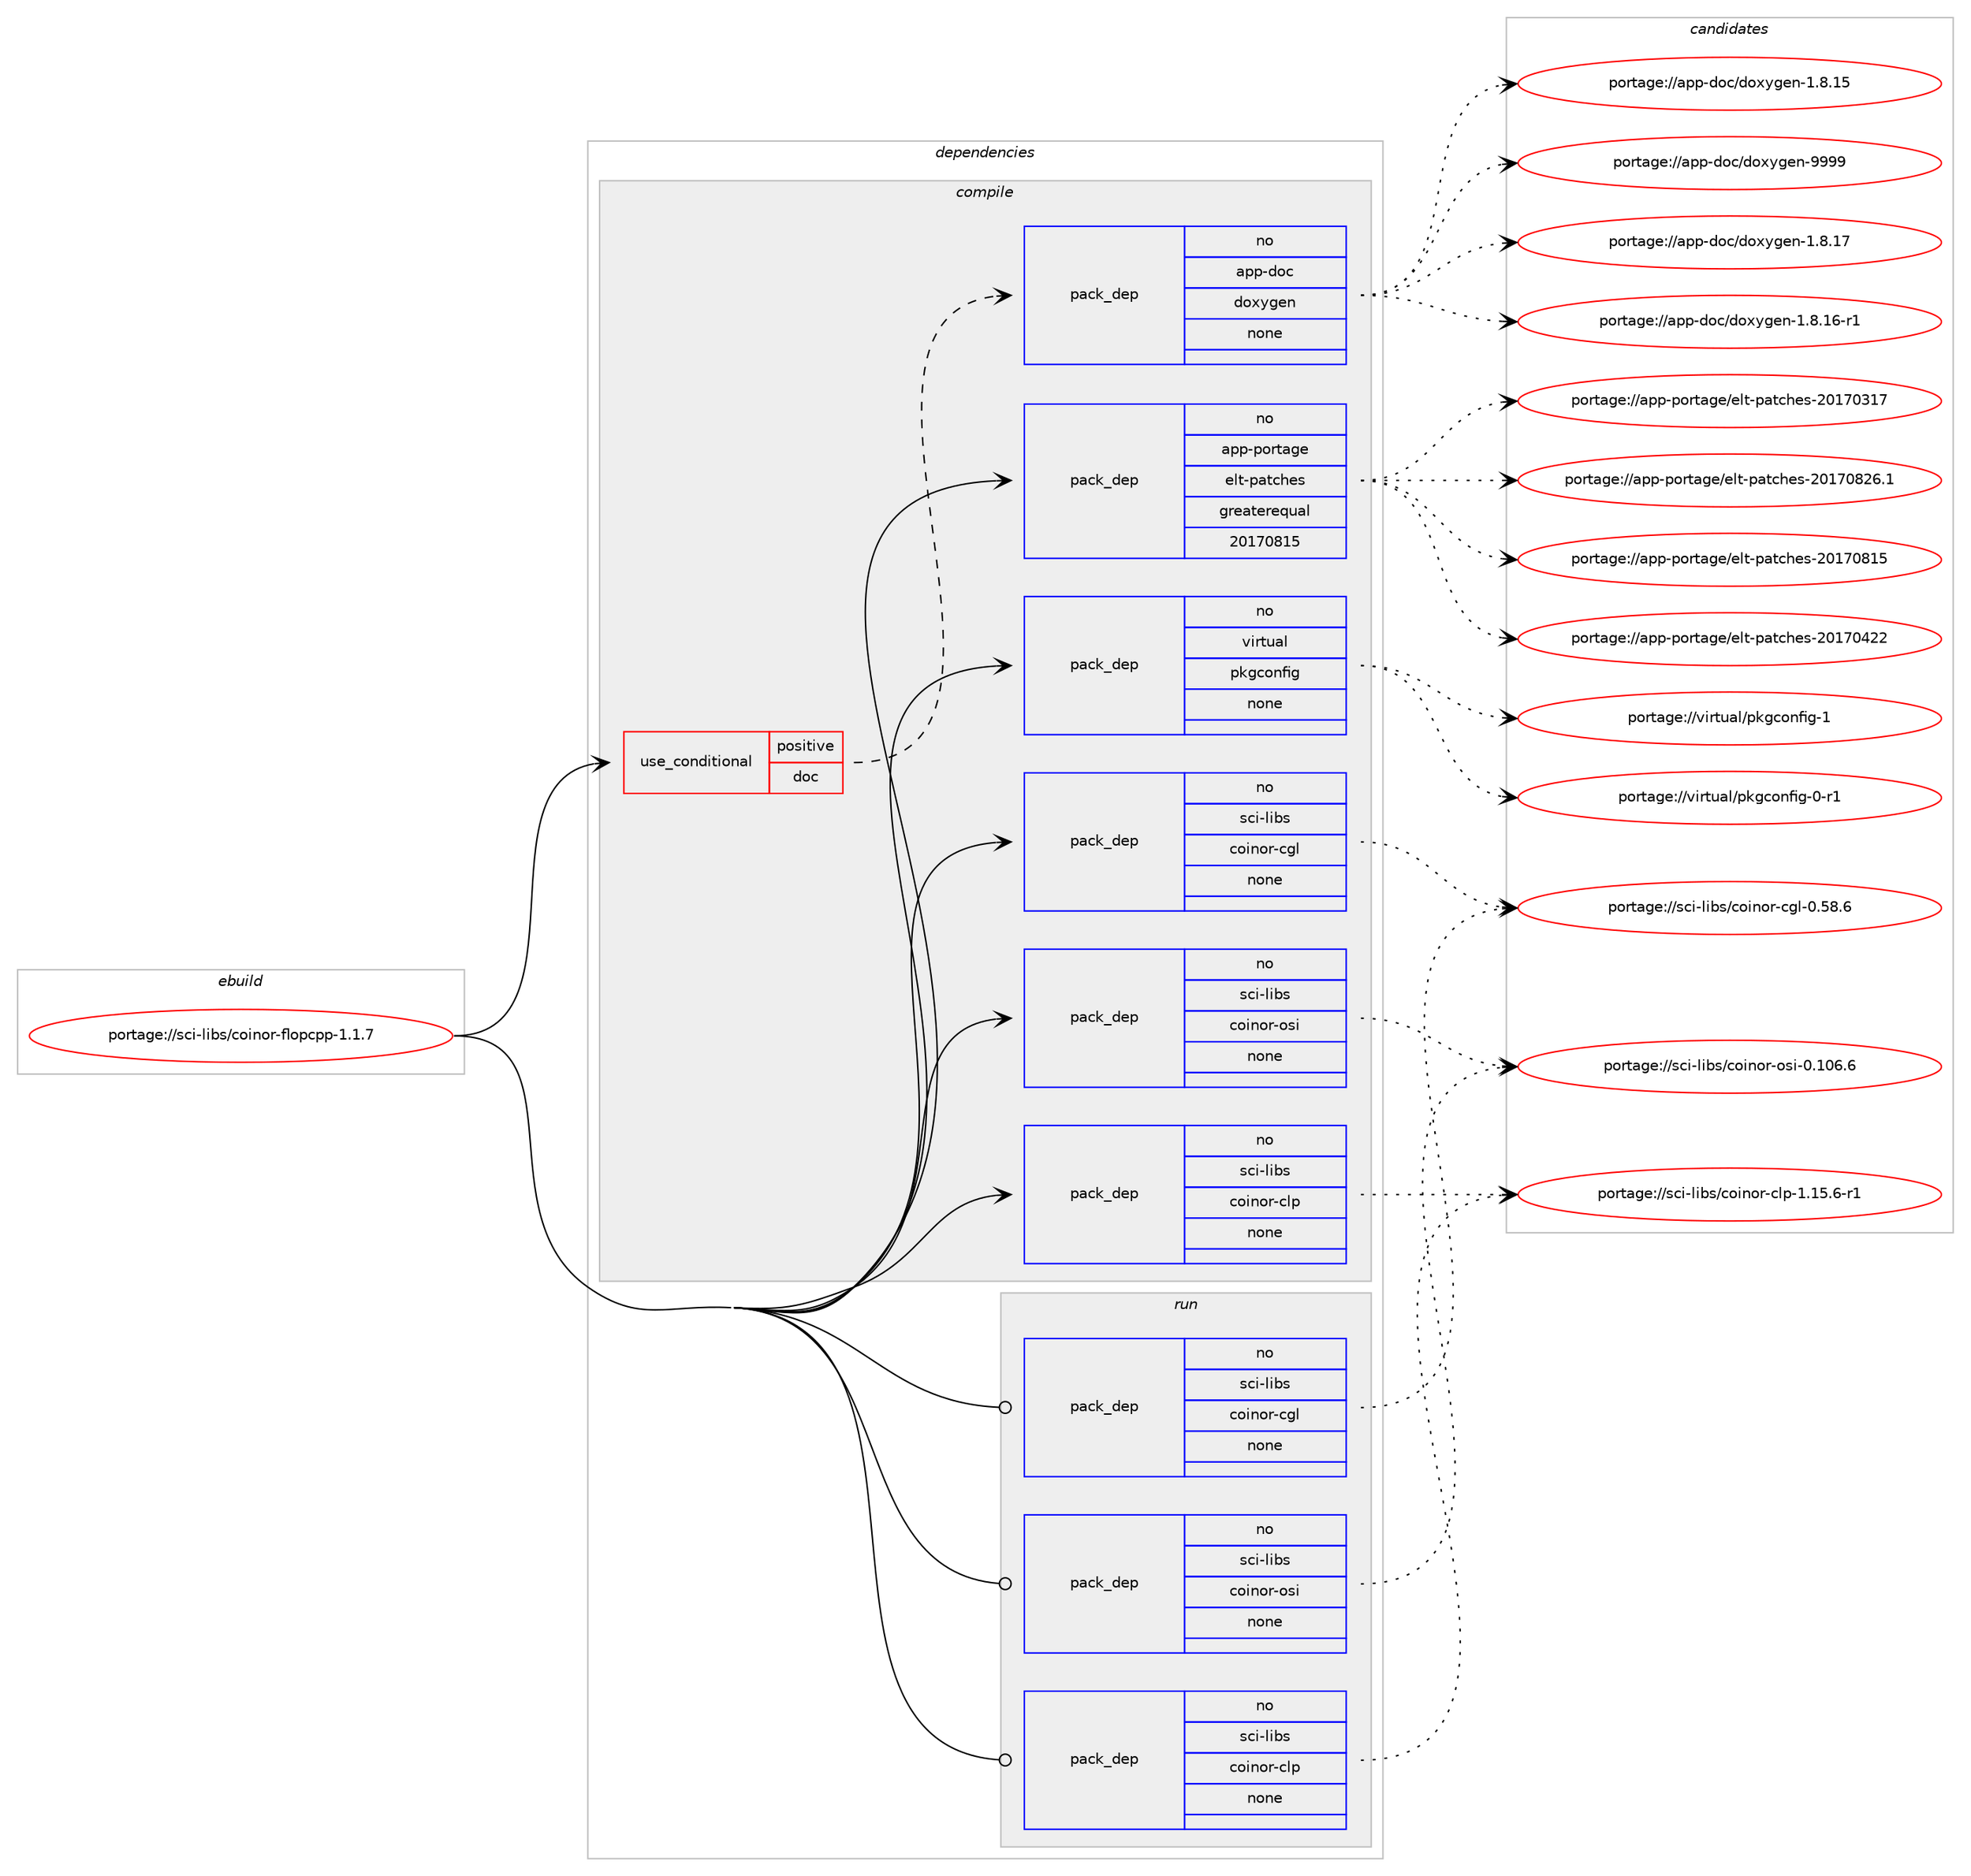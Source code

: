 digraph prolog {

# *************
# Graph options
# *************

newrank=true;
concentrate=true;
compound=true;
graph [rankdir=LR,fontname=Helvetica,fontsize=10,ranksep=1.5];#, ranksep=2.5, nodesep=0.2];
edge  [arrowhead=vee];
node  [fontname=Helvetica,fontsize=10];

# **********
# The ebuild
# **********

subgraph cluster_leftcol {
color=gray;
rank=same;
label=<<i>ebuild</i>>;
id [label="portage://sci-libs/coinor-flopcpp-1.1.7", color=red, width=4, href="../sci-libs/coinor-flopcpp-1.1.7.svg"];
}

# ****************
# The dependencies
# ****************

subgraph cluster_midcol {
color=gray;
label=<<i>dependencies</i>>;
subgraph cluster_compile {
fillcolor="#eeeeee";
style=filled;
label=<<i>compile</i>>;
subgraph cond7213 {
dependency39323 [label=<<TABLE BORDER="0" CELLBORDER="1" CELLSPACING="0" CELLPADDING="4"><TR><TD ROWSPAN="3" CELLPADDING="10">use_conditional</TD></TR><TR><TD>positive</TD></TR><TR><TD>doc</TD></TR></TABLE>>, shape=none, color=red];
subgraph pack31263 {
dependency39324 [label=<<TABLE BORDER="0" CELLBORDER="1" CELLSPACING="0" CELLPADDING="4" WIDTH="220"><TR><TD ROWSPAN="6" CELLPADDING="30">pack_dep</TD></TR><TR><TD WIDTH="110">no</TD></TR><TR><TD>app-doc</TD></TR><TR><TD>doxygen</TD></TR><TR><TD>none</TD></TR><TR><TD></TD></TR></TABLE>>, shape=none, color=blue];
}
dependency39323:e -> dependency39324:w [weight=20,style="dashed",arrowhead="vee"];
}
id:e -> dependency39323:w [weight=20,style="solid",arrowhead="vee"];
subgraph pack31264 {
dependency39325 [label=<<TABLE BORDER="0" CELLBORDER="1" CELLSPACING="0" CELLPADDING="4" WIDTH="220"><TR><TD ROWSPAN="6" CELLPADDING="30">pack_dep</TD></TR><TR><TD WIDTH="110">no</TD></TR><TR><TD>app-portage</TD></TR><TR><TD>elt-patches</TD></TR><TR><TD>greaterequal</TD></TR><TR><TD>20170815</TD></TR></TABLE>>, shape=none, color=blue];
}
id:e -> dependency39325:w [weight=20,style="solid",arrowhead="vee"];
subgraph pack31265 {
dependency39326 [label=<<TABLE BORDER="0" CELLBORDER="1" CELLSPACING="0" CELLPADDING="4" WIDTH="220"><TR><TD ROWSPAN="6" CELLPADDING="30">pack_dep</TD></TR><TR><TD WIDTH="110">no</TD></TR><TR><TD>sci-libs</TD></TR><TR><TD>coinor-cgl</TD></TR><TR><TD>none</TD></TR><TR><TD></TD></TR></TABLE>>, shape=none, color=blue];
}
id:e -> dependency39326:w [weight=20,style="solid",arrowhead="vee"];
subgraph pack31266 {
dependency39327 [label=<<TABLE BORDER="0" CELLBORDER="1" CELLSPACING="0" CELLPADDING="4" WIDTH="220"><TR><TD ROWSPAN="6" CELLPADDING="30">pack_dep</TD></TR><TR><TD WIDTH="110">no</TD></TR><TR><TD>sci-libs</TD></TR><TR><TD>coinor-clp</TD></TR><TR><TD>none</TD></TR><TR><TD></TD></TR></TABLE>>, shape=none, color=blue];
}
id:e -> dependency39327:w [weight=20,style="solid",arrowhead="vee"];
subgraph pack31267 {
dependency39328 [label=<<TABLE BORDER="0" CELLBORDER="1" CELLSPACING="0" CELLPADDING="4" WIDTH="220"><TR><TD ROWSPAN="6" CELLPADDING="30">pack_dep</TD></TR><TR><TD WIDTH="110">no</TD></TR><TR><TD>sci-libs</TD></TR><TR><TD>coinor-osi</TD></TR><TR><TD>none</TD></TR><TR><TD></TD></TR></TABLE>>, shape=none, color=blue];
}
id:e -> dependency39328:w [weight=20,style="solid",arrowhead="vee"];
subgraph pack31268 {
dependency39329 [label=<<TABLE BORDER="0" CELLBORDER="1" CELLSPACING="0" CELLPADDING="4" WIDTH="220"><TR><TD ROWSPAN="6" CELLPADDING="30">pack_dep</TD></TR><TR><TD WIDTH="110">no</TD></TR><TR><TD>virtual</TD></TR><TR><TD>pkgconfig</TD></TR><TR><TD>none</TD></TR><TR><TD></TD></TR></TABLE>>, shape=none, color=blue];
}
id:e -> dependency39329:w [weight=20,style="solid",arrowhead="vee"];
}
subgraph cluster_compileandrun {
fillcolor="#eeeeee";
style=filled;
label=<<i>compile and run</i>>;
}
subgraph cluster_run {
fillcolor="#eeeeee";
style=filled;
label=<<i>run</i>>;
subgraph pack31269 {
dependency39330 [label=<<TABLE BORDER="0" CELLBORDER="1" CELLSPACING="0" CELLPADDING="4" WIDTH="220"><TR><TD ROWSPAN="6" CELLPADDING="30">pack_dep</TD></TR><TR><TD WIDTH="110">no</TD></TR><TR><TD>sci-libs</TD></TR><TR><TD>coinor-cgl</TD></TR><TR><TD>none</TD></TR><TR><TD></TD></TR></TABLE>>, shape=none, color=blue];
}
id:e -> dependency39330:w [weight=20,style="solid",arrowhead="odot"];
subgraph pack31270 {
dependency39331 [label=<<TABLE BORDER="0" CELLBORDER="1" CELLSPACING="0" CELLPADDING="4" WIDTH="220"><TR><TD ROWSPAN="6" CELLPADDING="30">pack_dep</TD></TR><TR><TD WIDTH="110">no</TD></TR><TR><TD>sci-libs</TD></TR><TR><TD>coinor-clp</TD></TR><TR><TD>none</TD></TR><TR><TD></TD></TR></TABLE>>, shape=none, color=blue];
}
id:e -> dependency39331:w [weight=20,style="solid",arrowhead="odot"];
subgraph pack31271 {
dependency39332 [label=<<TABLE BORDER="0" CELLBORDER="1" CELLSPACING="0" CELLPADDING="4" WIDTH="220"><TR><TD ROWSPAN="6" CELLPADDING="30">pack_dep</TD></TR><TR><TD WIDTH="110">no</TD></TR><TR><TD>sci-libs</TD></TR><TR><TD>coinor-osi</TD></TR><TR><TD>none</TD></TR><TR><TD></TD></TR></TABLE>>, shape=none, color=blue];
}
id:e -> dependency39332:w [weight=20,style="solid",arrowhead="odot"];
}
}

# **************
# The candidates
# **************

subgraph cluster_choices {
rank=same;
color=gray;
label=<<i>candidates</i>>;

subgraph choice31263 {
color=black;
nodesep=1;
choice971121124510011199471001111201211031011104557575757 [label="portage://app-doc/doxygen-9999", color=red, width=4,href="../app-doc/doxygen-9999.svg"];
choice9711211245100111994710011112012110310111045494656464955 [label="portage://app-doc/doxygen-1.8.17", color=red, width=4,href="../app-doc/doxygen-1.8.17.svg"];
choice97112112451001119947100111120121103101110454946564649544511449 [label="portage://app-doc/doxygen-1.8.16-r1", color=red, width=4,href="../app-doc/doxygen-1.8.16-r1.svg"];
choice9711211245100111994710011112012110310111045494656464953 [label="portage://app-doc/doxygen-1.8.15", color=red, width=4,href="../app-doc/doxygen-1.8.15.svg"];
dependency39324:e -> choice971121124510011199471001111201211031011104557575757:w [style=dotted,weight="100"];
dependency39324:e -> choice9711211245100111994710011112012110310111045494656464955:w [style=dotted,weight="100"];
dependency39324:e -> choice97112112451001119947100111120121103101110454946564649544511449:w [style=dotted,weight="100"];
dependency39324:e -> choice9711211245100111994710011112012110310111045494656464953:w [style=dotted,weight="100"];
}
subgraph choice31264 {
color=black;
nodesep=1;
choice971121124511211111411697103101471011081164511297116991041011154550484955485650544649 [label="portage://app-portage/elt-patches-20170826.1", color=red, width=4,href="../app-portage/elt-patches-20170826.1.svg"];
choice97112112451121111141169710310147101108116451129711699104101115455048495548564953 [label="portage://app-portage/elt-patches-20170815", color=red, width=4,href="../app-portage/elt-patches-20170815.svg"];
choice97112112451121111141169710310147101108116451129711699104101115455048495548525050 [label="portage://app-portage/elt-patches-20170422", color=red, width=4,href="../app-portage/elt-patches-20170422.svg"];
choice97112112451121111141169710310147101108116451129711699104101115455048495548514955 [label="portage://app-portage/elt-patches-20170317", color=red, width=4,href="../app-portage/elt-patches-20170317.svg"];
dependency39325:e -> choice971121124511211111411697103101471011081164511297116991041011154550484955485650544649:w [style=dotted,weight="100"];
dependency39325:e -> choice97112112451121111141169710310147101108116451129711699104101115455048495548564953:w [style=dotted,weight="100"];
dependency39325:e -> choice97112112451121111141169710310147101108116451129711699104101115455048495548525050:w [style=dotted,weight="100"];
dependency39325:e -> choice97112112451121111141169710310147101108116451129711699104101115455048495548514955:w [style=dotted,weight="100"];
}
subgraph choice31265 {
color=black;
nodesep=1;
choice1159910545108105981154799111105110111114459910310845484653564654 [label="portage://sci-libs/coinor-cgl-0.58.6", color=red, width=4,href="../sci-libs/coinor-cgl-0.58.6.svg"];
dependency39326:e -> choice1159910545108105981154799111105110111114459910310845484653564654:w [style=dotted,weight="100"];
}
subgraph choice31266 {
color=black;
nodesep=1;
choice11599105451081059811547991111051101111144599108112454946495346544511449 [label="portage://sci-libs/coinor-clp-1.15.6-r1", color=red, width=4,href="../sci-libs/coinor-clp-1.15.6-r1.svg"];
dependency39327:e -> choice11599105451081059811547991111051101111144599108112454946495346544511449:w [style=dotted,weight="100"];
}
subgraph choice31267 {
color=black;
nodesep=1;
choice1159910545108105981154799111105110111114451111151054548464948544654 [label="portage://sci-libs/coinor-osi-0.106.6", color=red, width=4,href="../sci-libs/coinor-osi-0.106.6.svg"];
dependency39328:e -> choice1159910545108105981154799111105110111114451111151054548464948544654:w [style=dotted,weight="100"];
}
subgraph choice31268 {
color=black;
nodesep=1;
choice1181051141161179710847112107103991111101021051034549 [label="portage://virtual/pkgconfig-1", color=red, width=4,href="../virtual/pkgconfig-1.svg"];
choice11810511411611797108471121071039911111010210510345484511449 [label="portage://virtual/pkgconfig-0-r1", color=red, width=4,href="../virtual/pkgconfig-0-r1.svg"];
dependency39329:e -> choice1181051141161179710847112107103991111101021051034549:w [style=dotted,weight="100"];
dependency39329:e -> choice11810511411611797108471121071039911111010210510345484511449:w [style=dotted,weight="100"];
}
subgraph choice31269 {
color=black;
nodesep=1;
choice1159910545108105981154799111105110111114459910310845484653564654 [label="portage://sci-libs/coinor-cgl-0.58.6", color=red, width=4,href="../sci-libs/coinor-cgl-0.58.6.svg"];
dependency39330:e -> choice1159910545108105981154799111105110111114459910310845484653564654:w [style=dotted,weight="100"];
}
subgraph choice31270 {
color=black;
nodesep=1;
choice11599105451081059811547991111051101111144599108112454946495346544511449 [label="portage://sci-libs/coinor-clp-1.15.6-r1", color=red, width=4,href="../sci-libs/coinor-clp-1.15.6-r1.svg"];
dependency39331:e -> choice11599105451081059811547991111051101111144599108112454946495346544511449:w [style=dotted,weight="100"];
}
subgraph choice31271 {
color=black;
nodesep=1;
choice1159910545108105981154799111105110111114451111151054548464948544654 [label="portage://sci-libs/coinor-osi-0.106.6", color=red, width=4,href="../sci-libs/coinor-osi-0.106.6.svg"];
dependency39332:e -> choice1159910545108105981154799111105110111114451111151054548464948544654:w [style=dotted,weight="100"];
}
}

}
